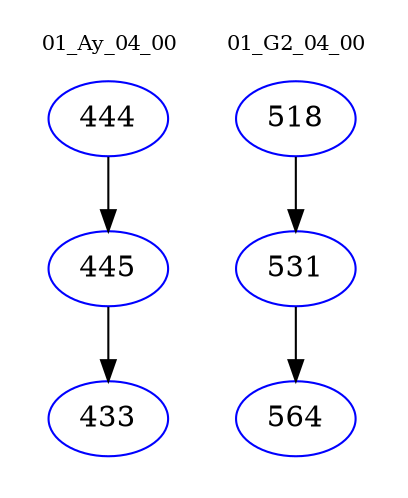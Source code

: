 digraph{
subgraph cluster_0 {
color = white
label = "01_Ay_04_00";
fontsize=10;
T0_444 [label="444", color="blue"]
T0_444 -> T0_445 [color="black"]
T0_445 [label="445", color="blue"]
T0_445 -> T0_433 [color="black"]
T0_433 [label="433", color="blue"]
}
subgraph cluster_1 {
color = white
label = "01_G2_04_00";
fontsize=10;
T1_518 [label="518", color="blue"]
T1_518 -> T1_531 [color="black"]
T1_531 [label="531", color="blue"]
T1_531 -> T1_564 [color="black"]
T1_564 [label="564", color="blue"]
}
}
